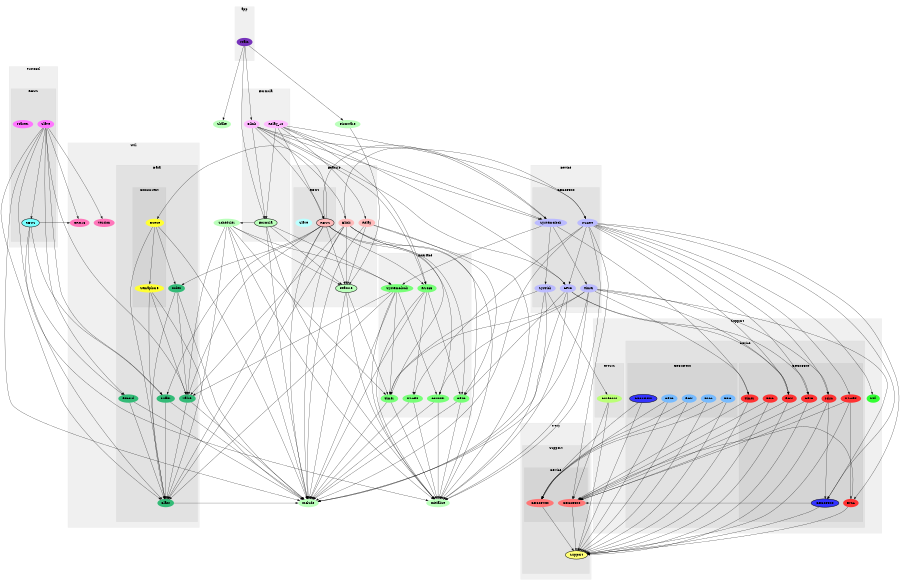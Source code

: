 digraph G {
size="6,4";
ratio="fill";
u10[label="Firmware",style="filled",fillcolor="#bbffbb",penwidth="0"];
u14[label="Include",style="filled",fillcolor="#bbffbb",penwidth="0"];
u15[label="Initialize",style="filled",fillcolor="#bbffbb",penwidth="0"];
u28[label="Scheduler",style="filled",fillcolor="#bbffbb",penwidth="0"];
u29[label="Shake",style="filled",fillcolor="#bbffbb",penwidth="0"];
subgraph cluster_0 {
label="Device";
color="#0000000F";
style="filled";
subgraph cluster_1 {
label="GD32F3x0";
color="#0000000F";
style="filled";
u0[label="GPIO",style="filled",fillcolor="#bbbbff",penwidth="0"];
u1[label="SysTick",style="filled",fillcolor="#bbbbff",penwidth="0"];
u2[label="SystemClock",style="filled",fillcolor="#bbbbff",penwidth="0"];
u3[label="USART",style="filled",fillcolor="#bbbbff",penwidth="0"];
u4[label="Timer",style="filled",fillcolor="#bbbbff",penwidth="0"];

}

}
subgraph cluster_2 {
label="Feature";
color="#0000000F";
style="filled";
u9[label="Feature",style="filled,bold",fillcolor="#bbffbb"];
u5[label="Relay",style="filled",fillcolor="#ffbbbb",penwidth="0"];
u8[label="Blink",style="filled",fillcolor="#ffbbbb",penwidth="0"];
subgraph cluster_3 {
label="RBUS";
color="#0000000F";
style="filled";
u7[label="RBUS",style="filled,bold",fillcolor="#ffbbbb"];
u6[label="Slave",style="filled",fillcolor="#bbffff",penwidth="0"];

}

}
subgraph cluster_4 {
label="Formula";
color="#0000000F";
style="filled";
u13[label="Formula",style="filled,bold",fillcolor="#bbffbb"];
u11[label="Relay_10",style="filled",fillcolor="#ffbbff",penwidth="0"];
u12[label="Blink",style="filled",fillcolor="#ffbbff",penwidth="0"];

}
subgraph cluster_5 {
label="Interface";
color="#0000000F";
style="filled";
u16[label="GPIO",style="filled",fillcolor="#77ff77",penwidth="0"];
u17[label="Counter",style="filled",fillcolor="#77ff77",penwidth="0"];
u18[label="RS485",style="filled",fillcolor="#77ff77",penwidth="0"];
u19[label="SystemClock",style="filled",fillcolor="#77ff77",penwidth="0"];
u20[label="USART",style="filled",fillcolor="#77ff77",penwidth="0"];
u21[label="Timer",style="filled",fillcolor="#77ff77",penwidth="0"];

}
subgraph cluster_6 {
label="Ivory";
color="#0000000F";
style="filled";
subgraph cluster_7 {
label="Support";
color="#0000000F";
style="filled";
u24[label="Support",style="filled,bold",fillcolor="#ffff77"];
subgraph cluster_8 {
label="Device";
color="#0000000F";
style="filled";
u22[label="GD32F4xx",style="filled",fillcolor="#ff7777",penwidth="0"];
u23[label="GD32F3x0",style="filled",fillcolor="#ff7777",penwidth="0"];

}

}

}
subgraph cluster_9 {
label="Protocol";
color="#0000000F";
style="filled";
subgraph cluster_10 {
label="RBUS";
color="#0000000F";
style="filled";
u27[label="RBUS",style="filled,bold",fillcolor="#77ffff"];
u25[label="Slave",style="filled",fillcolor="#ff77ff",penwidth="0"];
u26[label="Master",style="filled",fillcolor="#ff77ff",penwidth="0"];

}

}
subgraph cluster_11 {
label="Support";
color="#0000000F";
style="filled";
u44[label="Util",style="filled",fillcolor="#33ff33",penwidth="0"];
subgraph cluster_12 {
label="CMSIS";
color="#0000000F";
style="filled";
u30[label="CoreCM4",style="filled",fillcolor="#bbff77",penwidth="0"];

}
subgraph cluster_13 {
label="Device";
color="#0000000F";
style="filled";
subgraph cluster_14 {
label="GD32F3x0";
color="#0000000F";
style="filled";
u43[label="GD32F3x0",style="filled,bold",fillcolor="#3333ff"];
u36[label="GPIO",style="filled",fillcolor="#ff3333",penwidth="0"];
u37[label="RCU",style="filled",fillcolor="#ff3333",penwidth="0"];
u38[label="Misc",style="filled",fillcolor="#ff3333",penwidth="0"];
u39[label="DMA",style="filled",fillcolor="#ff3333",penwidth="0"];
u40[label="USART",style="filled",fillcolor="#ff3333",penwidth="0"];
u41[label="Timer",style="filled",fillcolor="#ff3333",penwidth="0"];
u42[label="DBG",style="filled",fillcolor="#ff3333",penwidth="0"];

}
subgraph cluster_15 {
label="GD32F4xx";
color="#0000000F";
style="filled";
u31[label="GD32F4xx",style="filled,bold",fillcolor="#3333ff"];
u32[label="GPIO",style="filled",fillcolor="#77bbff",penwidth="0"];
u33[label="RCU",style="filled",fillcolor="#77bbff",penwidth="0"];
u34[label="DMA",style="filled",fillcolor="#77bbff",penwidth="0"];
u35[label="DBG",style="filled",fillcolor="#77bbff",penwidth="0"];

}

}

}
subgraph cluster_16 {
label="Util";
color="#0000000F";
style="filled";
u45[label="Version",style="filled",fillcolor="#ff77bb",penwidth="0"];
u53[label="CRC16",style="filled",fillcolor="#ff77bb",penwidth="0"];
subgraph cluster_17 {
label="Data";
color="#0000000F";
style="filled";
u46[label="Record",style="filled",fillcolor="#33bb77",penwidth="0"];
u47[label="Class",style="filled",fillcolor="#33bb77",penwidth="0"];
u48[label="Buffer",style="filled",fillcolor="#33bb77",penwidth="0"];
u49[label="Value",style="filled",fillcolor="#33bb77",penwidth="0"];
u50[label="Index",style="filled",fillcolor="#33bb77",penwidth="0"];
subgraph cluster_18 {
label="Concurrent";
color="#0000000F";
style="filled";
u51[label="Queue",style="filled",fillcolor="#ffff33",penwidth="0"];
u52[label="Semaphore",style="filled",fillcolor="#ffff33",penwidth="0"];

}

}

}
subgraph cluster_19 {
label="app";
color="#0000000F";
style="filled";
u54[label="Main",style="filled",fillcolor="#7733bb",penwidth="0"];

}
u0 -> u14;
u0 -> u15;
u0 -> u16;
u0 -> u36;
u0 -> u37;
u1 -> u14;
u1 -> u15;
u1 -> u21;
u1 -> u30;
u2 -> u1;
u2 -> u4;
u2 -> u19;
u2 -> u41;
u3 -> u0;
u3 -> u14;
u3 -> u15;
u3 -> u20;
u3 -> u23;
u3 -> u36;
u3 -> u37;
u3 -> u38;
u3 -> u39;
u3 -> u40;
u3 -> u43;
u3 -> u44;
u4 -> u14;
u4 -> u15;
u4 -> u17;
u4 -> u21;
u4 -> u37;
u4 -> u38;
u4 -> u41;
u4 -> u43;
u5 -> u9;
u5 -> u14;
u5 -> u15;
u5 -> u16;
u7 -> u2;
u7 -> u9;
u7 -> u14;
u7 -> u15;
u7 -> u17;
u7 -> u18;
u7 -> u47;
u7 -> u48;
u7 -> u49;
u7 -> u50;
u7 -> u51;
u8 -> u2;
u8 -> u9;
u8 -> u14;
u8 -> u15;
u8 -> u16;
u8 -> u21;
u8 -> u47;
u8 -> u49;
u9 -> u14;
u9 -> u15;
u9 -> u21;
u10 -> u9;
u11 -> u0;
u11 -> u2;
u11 -> u3;
u11 -> u5;
u11 -> u7;
u11 -> u13;
u11 -> u18;
u12 -> u0;
u12 -> u2;
u12 -> u3;
u12 -> u7;
u12 -> u8;
u12 -> u13;
u12 -> u18;
u13 -> u9;
u13 -> u14;
u13 -> u15;
u13 -> u19;
u13 -> u28;
u16 -> u14;
u16 -> u15;
u17 -> u14;
u17 -> u15;
u18 -> u14;
u18 -> u15;
u18 -> u16;
u18 -> u20;
u19 -> u14;
u19 -> u15;
u19 -> u17;
u19 -> u21;
u19 -> u47;
u19 -> u49;
u20 -> u14;
u20 -> u15;
u21 -> u14;
u21 -> u15;
u22 -> u24;
u23 -> u24;
u25 -> u14;
u25 -> u15;
u25 -> u27;
u25 -> u45;
u25 -> u46;
u25 -> u47;
u25 -> u48;
u25 -> u49;
u25 -> u53;
u27 -> u46;
u27 -> u47;
u27 -> u48;
u27 -> u53;
u28 -> u9;
u28 -> u14;
u28 -> u15;
u28 -> u19;
u28 -> u21;
u28 -> u47;
u28 -> u49;
u30 -> u23;
u30 -> u24;
u31 -> u22;
u31 -> u24;
u32 -> u22;
u32 -> u24;
u33 -> u22;
u33 -> u24;
u34 -> u22;
u34 -> u24;
u35 -> u22;
u35 -> u24;
u36 -> u23;
u36 -> u24;
u37 -> u23;
u37 -> u24;
u38 -> u23;
u38 -> u24;
u38 -> u43;
u39 -> u23;
u39 -> u24;
u40 -> u23;
u40 -> u24;
u40 -> u39;
u41 -> u23;
u41 -> u24;
u42 -> u23;
u42 -> u24;
u43 -> u23;
u43 -> u24;
u46 -> u14;
u46 -> u47;
u47 -> u14;
u48 -> u14;
u48 -> u47;
u49 -> u14;
u49 -> u47;
u50 -> u14;
u50 -> u47;
u50 -> u49;
u51 -> u14;
u51 -> u47;
u51 -> u50;
u51 -> u52;
u52 -> u14;
u52 -> u47;
u52 -> u49;
u54 -> u10;
u54 -> u12;
u54 -> u13;
u54 -> u29;

}
